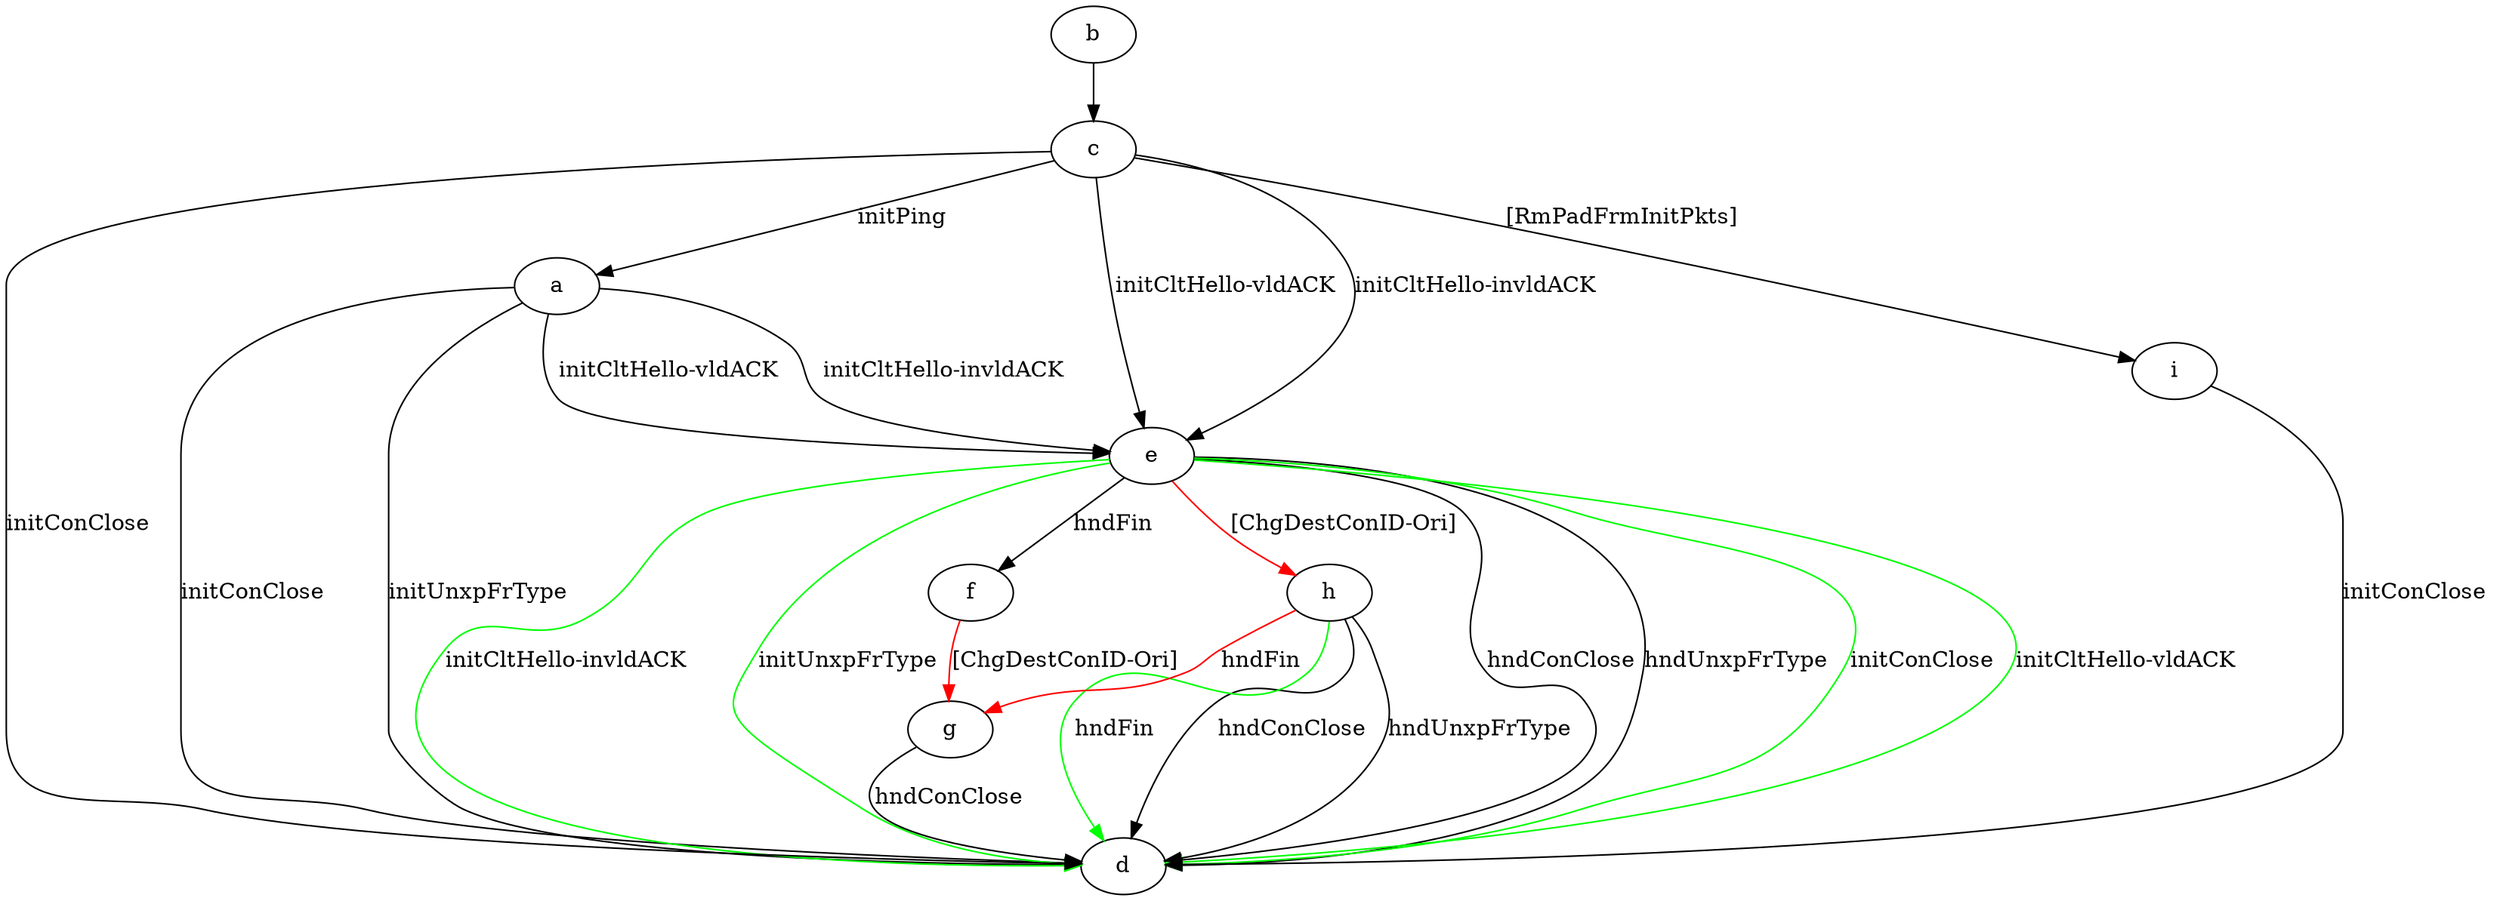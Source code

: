 digraph "" {
	a -> d	[key=0,
		label="initConClose "];
	a -> d	[key=1,
		label="initUnxpFrType "];
	a -> e	[key=0,
		label="initCltHello-vldACK "];
	a -> e	[key=1,
		label="initCltHello-invldACK "];
	b -> c	[key=0];
	c -> a	[key=0,
		label="initPing "];
	c -> d	[key=0,
		label="initConClose "];
	c -> e	[key=0,
		label="initCltHello-vldACK "];
	c -> e	[key=1,
		label="initCltHello-invldACK "];
	c -> i	[key=0,
		label="[RmPadFrmInitPkts] "];
	e -> d	[key=0,
		label="hndConClose "];
	e -> d	[key=1,
		label="hndUnxpFrType "];
	e -> d	[key=2,
		color=green,
		label="initConClose "];
	e -> d	[key=3,
		color=green,
		label="initCltHello-vldACK "];
	e -> d	[key=4,
		color=green,
		label="initCltHello-invldACK "];
	e -> d	[key=5,
		color=green,
		label="initUnxpFrType "];
	e -> f	[key=0,
		label="hndFin "];
	e -> h	[key=0,
		color=red,
		label="[ChgDestConID-Ori] "];
	f -> g	[key=0,
		color=red,
		label="[ChgDestConID-Ori] "];
	g -> d	[key=0,
		label="hndConClose "];
	h -> d	[key=0,
		label="hndConClose "];
	h -> d	[key=1,
		label="hndUnxpFrType "];
	h -> d	[key=2,
		color=green,
		label="hndFin "];
	h -> g	[key=0,
		color=red,
		label="hndFin "];
	i -> d	[key=0,
		label="initConClose "];
}
